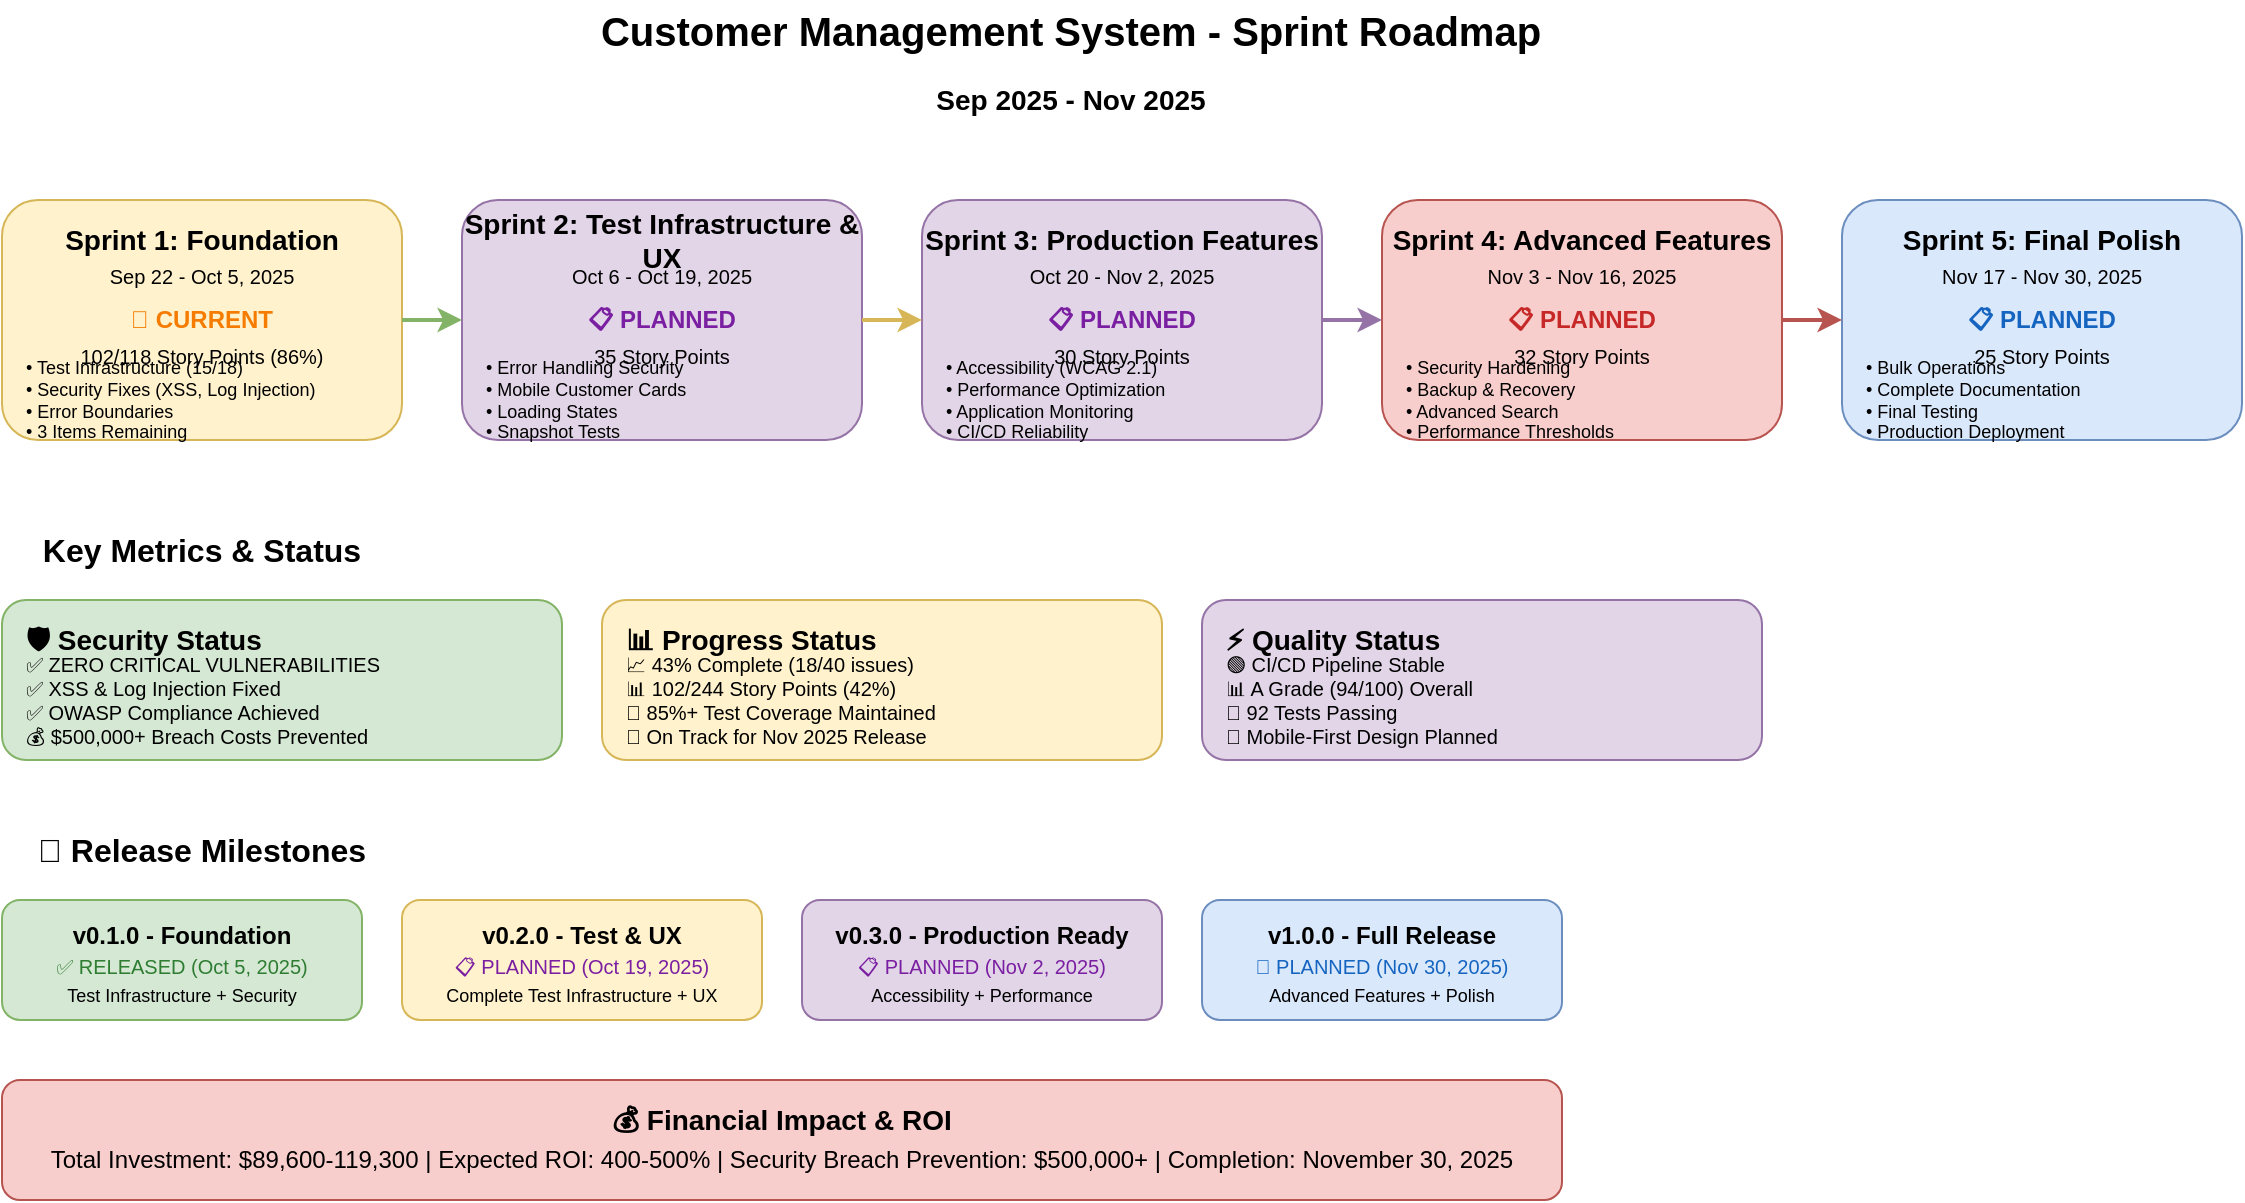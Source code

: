 <mxfile version="24.7.17">
  <diagram name="Sprint Roadmap" id="sprint-roadmap">
    <mxGraphModel dx="1422" dy="794" grid="1" gridSize="10" guides="1" tooltips="1" connect="1" arrows="1" fold="1" page="1" pageScale="1" pageWidth="1169" pageHeight="827" math="0" shadow="0">
      <root>
        <mxCell id="0" />
        <mxCell id="1" parent="0" />
        
        <!-- Title -->
        <mxCell id="title" value="Customer Management System - Sprint Roadmap" style="text;html=1;strokeColor=none;fillColor=none;align=center;verticalAlign=middle;whiteSpace=wrap;rounded=0;fontSize=20;fontStyle=1;" vertex="1" parent="1">
          <mxGeometry x="300" y="20" width="569" height="30" as="geometry" />
        </mxCell>
        
        <!-- Timeline Header -->
        <mxCell id="timeline-header" value="Sep 2025 - Nov 2025" style="text;html=1;strokeColor=none;fillColor=none;align=center;verticalAlign=middle;whiteSpace=wrap;rounded=0;fontSize=14;fontStyle=1;" vertex="1" parent="1">
          <mxGeometry x="450" y="60" width="269" height="20" as="geometry" />
        </mxCell>
        
        <!-- Sprint 1 - Foundation (CURRENT) -->
        <mxCell id="sprint1-box" value="" style="rounded=1;whiteSpace=wrap;html=1;fillColor=#fff2cc;strokeColor=#d6b656;" vertex="1" parent="1">
          <mxGeometry x="50" y="120" width="200" height="120" as="geometry" />
        </mxCell>
        <mxCell id="sprint1-title" value="Sprint 1: Foundation" style="text;html=1;strokeColor=none;fillColor=none;align=center;verticalAlign=middle;whiteSpace=wrap;rounded=0;fontSize=14;fontStyle=1;" vertex="1" parent="1">
          <mxGeometry x="50" y="130" width="200" height="20" as="geometry" />
        </mxCell>
        <mxCell id="sprint1-dates" value="Sep 22 - Oct 5, 2025" style="text;html=1;strokeColor=none;fillColor=none;align=center;verticalAlign=middle;whiteSpace=wrap;rounded=0;fontSize=10;" vertex="1" parent="1">
          <mxGeometry x="50" y="150" width="200" height="15" as="geometry" />
        </mxCell>
        <mxCell id="sprint1-status" value="🔄 CURRENT" style="text;html=1;strokeColor=none;fillColor=none;align=center;verticalAlign=middle;whiteSpace=wrap;rounded=0;fontSize=12;fontStyle=1;fontColor=#f57c00;" vertex="1" parent="1">
          <mxGeometry x="50" y="170" width="200" height="20" as="geometry" />
        </mxCell>
        <mxCell id="sprint1-points" value="102/118 Story Points (86%)" style="text;html=1;strokeColor=none;fillColor=none;align=center;verticalAlign=middle;whiteSpace=wrap;rounded=0;fontSize=10;" vertex="1" parent="1">
          <mxGeometry x="50" y="190" width="200" height="15" as="geometry" />
        </mxCell>
        <mxCell id="sprint1-achievements" value="• Test Infrastructure (15/18)&#xa;• Security Fixes (XSS, Log Injection)&#xa;• Error Boundaries&#xa;• 3 Items Remaining" style="text;html=1;strokeColor=none;fillColor=none;align=left;verticalAlign=middle;whiteSpace=wrap;rounded=0;fontSize=9;" vertex="1" parent="1">
          <mxGeometry x="60" y="205" width="180" height="30" as="geometry" />
        </mxCell>
        
        <!-- Sprint 2 - Test Infrastructure & UX (PLANNED) -->
        <mxCell id="sprint2-box" value="" style="rounded=1;whiteSpace=wrap;html=1;fillColor=#e1d5e7;strokeColor=#9673a6;" vertex="1" parent="1">
          <mxGeometry x="280" y="120" width="200" height="120" as="geometry" />
        </mxCell>
        <mxCell id="sprint2-title" value="Sprint 2: Test Infrastructure &amp; UX" style="text;html=1;strokeColor=none;fillColor=none;align=center;verticalAlign=middle;whiteSpace=wrap;rounded=0;fontSize=14;fontStyle=1;" vertex="1" parent="1">
          <mxGeometry x="280" y="130" width="200" height="20" as="geometry" />
        </mxCell>
        <mxCell id="sprint2-dates" value="Oct 6 - Oct 19, 2025" style="text;html=1;strokeColor=none;fillColor=none;align=center;verticalAlign=middle;whiteSpace=wrap;rounded=0;fontSize=10;" vertex="1" parent="1">
          <mxGeometry x="280" y="150" width="200" height="15" as="geometry" />
        </mxCell>
        <mxCell id="sprint2-status" value="📋 PLANNED" style="text;html=1;strokeColor=none;fillColor=none;align=center;verticalAlign=middle;whiteSpace=wrap;rounded=0;fontSize=12;fontStyle=1;fontColor=#7b1fa2;" vertex="1" parent="1">
          <mxGeometry x="280" y="170" width="200" height="20" as="geometry" />
        </mxCell>
        <mxCell id="sprint2-points" value="35 Story Points" style="text;html=1;strokeColor=none;fillColor=none;align=center;verticalAlign=middle;whiteSpace=wrap;rounded=0;fontSize=10;" vertex="1" parent="1">
          <mxGeometry x="280" y="190" width="200" height="15" as="geometry" />
        </mxCell>
        <mxCell id="sprint2-goals" value="• Error Handling Security&#xa;• Mobile Customer Cards&#xa;• Loading States&#xa;• Snapshot Tests" style="text;html=1;strokeColor=none;fillColor=none;align=left;verticalAlign=middle;whiteSpace=wrap;rounded=0;fontSize=9;" vertex="1" parent="1">
          <mxGeometry x="290" y="205" width="180" height="30" as="geometry" />
        </mxCell>
        
        <!-- Sprint 3 - Production Features (PLANNED) -->
        <mxCell id="sprint3-box" value="" style="rounded=1;whiteSpace=wrap;html=1;fillColor=#e1d5e7;strokeColor=#9673a6;" vertex="1" parent="1">
          <mxGeometry x="510" y="120" width="200" height="120" as="geometry" />
        </mxCell>
        <mxCell id="sprint3-title" value="Sprint 3: Production Features" style="text;html=1;strokeColor=none;fillColor=none;align=center;verticalAlign=middle;whiteSpace=wrap;rounded=0;fontSize=14;fontStyle=1;" vertex="1" parent="1">
          <mxGeometry x="510" y="130" width="200" height="20" as="geometry" />
        </mxCell>
        <mxCell id="sprint3-dates" value="Oct 20 - Nov 2, 2025" style="text;html=1;strokeColor=none;fillColor=none;align=center;verticalAlign=middle;whiteSpace=wrap;rounded=0;fontSize=10;" vertex="1" parent="1">
          <mxGeometry x="510" y="150" width="200" height="15" as="geometry" />
        </mxCell>
        <mxCell id="sprint3-status" value="📋 PLANNED" style="text;html=1;strokeColor=none;fillColor=none;align=center;verticalAlign=middle;whiteSpace=wrap;rounded=0;fontSize=12;fontStyle=1;fontColor=#7b1fa2;" vertex="1" parent="1">
          <mxGeometry x="510" y="170" width="200" height="20" as="geometry" />
        </mxCell>
        <mxCell id="sprint3-points" value="30 Story Points" style="text;html=1;strokeColor=none;fillColor=none;align=center;verticalAlign=middle;whiteSpace=wrap;rounded=0;fontSize=10;" vertex="1" parent="1">
          <mxGeometry x="510" y="190" width="200" height="15" as="geometry" />
        </mxCell>
        <mxCell id="sprint3-goals" value="• Accessibility (WCAG 2.1)&#xa;• Performance Optimization&#xa;• Application Monitoring&#xa;• CI/CD Reliability" style="text;html=1;strokeColor=none;fillColor=none;align=left;verticalAlign=middle;whiteSpace=wrap;rounded=0;fontSize=9;" vertex="1" parent="1">
          <mxGeometry x="520" y="205" width="180" height="30" as="geometry" />
        </mxCell>
        
        <!-- Sprint 4 - Advanced Features (PLANNED) -->
        <mxCell id="sprint4-box" value="" style="rounded=1;whiteSpace=wrap;html=1;fillColor=#f8cecc;strokeColor=#b85450;" vertex="1" parent="1">
          <mxGeometry x="740" y="120" width="200" height="120" as="geometry" />
        </mxCell>
        <mxCell id="sprint4-title" value="Sprint 4: Advanced Features" style="text;html=1;strokeColor=none;fillColor=none;align=center;verticalAlign=middle;whiteSpace=wrap;rounded=0;fontSize=14;fontStyle=1;" vertex="1" parent="1">
          <mxGeometry x="740" y="130" width="200" height="20" as="geometry" />
        </mxCell>
        <mxCell id="sprint4-dates" value="Nov 3 - Nov 16, 2025" style="text;html=1;strokeColor=none;fillColor=none;align=center;verticalAlign=middle;whiteSpace=wrap;rounded=0;fontSize=10;" vertex="1" parent="1">
          <mxGeometry x="740" y="150" width="200" height="15" as="geometry" />
        </mxCell>
        <mxCell id="sprint4-status" value="📋 PLANNED" style="text;html=1;strokeColor=none;fillColor=none;align=center;verticalAlign=middle;whiteSpace=wrap;rounded=0;fontSize=12;fontStyle=1;fontColor=#c62828;" vertex="1" parent="1">
          <mxGeometry x="740" y="170" width="200" height="20" as="geometry" />
        </mxCell>
        <mxCell id="sprint4-points" value="32 Story Points" style="text;html=1;strokeColor=none;fillColor=none;align=center;verticalAlign=middle;whiteSpace=wrap;rounded=0;fontSize=10;" vertex="1" parent="1">
          <mxGeometry x="740" y="190" width="200" height="15" as="geometry" />
        </mxCell>
        <mxCell id="sprint4-goals" value="• Security Hardening&#xa;• Backup &amp; Recovery&#xa;• Advanced Search&#xa;• Performance Thresholds" style="text;html=1;strokeColor=none;fillColor=none;align=left;verticalAlign=middle;whiteSpace=wrap;rounded=0;fontSize=9;" vertex="1" parent="1">
          <mxGeometry x="750" y="205" width="180" height="30" as="geometry" />
        </mxCell>
        
        <!-- Sprint 5 - Final Polish (PLANNED) -->
        <mxCell id="sprint5-box" value="" style="rounded=1;whiteSpace=wrap;html=1;fillColor=#dae8fc;strokeColor=#6c8ebf;" vertex="1" parent="1">
          <mxGeometry x="970" y="120" width="200" height="120" as="geometry" />
        </mxCell>
        <mxCell id="sprint5-title" value="Sprint 5: Final Polish" style="text;html=1;strokeColor=none;fillColor=none;align=center;verticalAlign=middle;whiteSpace=wrap;rounded=0;fontSize=14;fontStyle=1;" vertex="1" parent="1">
          <mxGeometry x="970" y="130" width="200" height="20" as="geometry" />
        </mxCell>
        <mxCell id="sprint5-dates" value="Nov 17 - Nov 30, 2025" style="text;html=1;strokeColor=none;fillColor=none;align=center;verticalAlign=middle;whiteSpace=wrap;rounded=0;fontSize=10;" vertex="1" parent="1">
          <mxGeometry x="970" y="150" width="200" height="15" as="geometry" />
        </mxCell>
        <mxCell id="sprint5-status" value="📋 PLANNED" style="text;html=1;strokeColor=none;fillColor=none;align=center;verticalAlign=middle;whiteSpace=wrap;rounded=0;fontSize=12;fontStyle=1;fontColor=#1565c0;" vertex="1" parent="1">
          <mxGeometry x="970" y="170" width="200" height="20" as="geometry" />
        </mxCell>
        <mxCell id="sprint5-points" value="25 Story Points" style="text;html=1;strokeColor=none;fillColor=none;align=center;verticalAlign=middle;whiteSpace=wrap;rounded=0;fontSize=10;" vertex="1" parent="1">
          <mxGeometry x="970" y="190" width="200" height="15" as="geometry" />
        </mxCell>
        <mxCell id="sprint5-goals" value="• Bulk Operations&#xa;• Complete Documentation&#xa;• Final Testing&#xa;• Production Deployment" style="text;html=1;strokeColor=none;fillColor=none;align=left;verticalAlign=middle;whiteSpace=wrap;rounded=0;fontSize=9;" vertex="1" parent="1">
          <mxGeometry x="980" y="205" width="180" height="30" as="geometry" />
        </mxCell>
        
        <!-- Progress Arrows -->
        <mxCell id="arrow1" value="" style="endArrow=classic;html=1;rounded=0;strokeWidth=2;strokeColor=#82b366;" edge="1" parent="1">
          <mxGeometry width="50" height="50" relative="1" as="geometry">
            <mxPoint x="250" y="180" as="sourcePoint" />
            <mxPoint x="280" y="180" as="targetPoint" />
          </mxGeometry>
        </mxCell>
        <mxCell id="arrow2" value="" style="endArrow=classic;html=1;rounded=0;strokeWidth=2;strokeColor=#d6b656;" edge="1" parent="1">
          <mxGeometry width="50" height="50" relative="1" as="geometry">
            <mxPoint x="480" y="180" as="sourcePoint" />
            <mxPoint x="510" y="180" as="targetPoint" />
          </mxGeometry>
        </mxCell>
        <mxCell id="arrow3" value="" style="endArrow=classic;html=1;rounded=0;strokeWidth=2;strokeColor=#9673a6;" edge="1" parent="1">
          <mxGeometry width="50" height="50" relative="1" as="geometry">
            <mxPoint x="710" y="180" as="sourcePoint" />
            <mxPoint x="740" y="180" as="targetPoint" />
          </mxGeometry>
        </mxCell>
        <mxCell id="arrow4" value="" style="endArrow=classic;html=1;rounded=0;strokeWidth=2;strokeColor=#b85450;" edge="1" parent="1">
          <mxGeometry width="50" height="50" relative="1" as="geometry">
            <mxPoint x="940" y="180" as="sourcePoint" />
            <mxPoint x="970" y="180" as="targetPoint" />
          </mxGeometry>
        </mxCell>
        
        <!-- Key Metrics Section -->
        <mxCell id="metrics-title" value="Key Metrics &amp; Status" style="text;html=1;strokeColor=none;fillColor=none;align=center;verticalAlign=middle;whiteSpace=wrap;rounded=0;fontSize=16;fontStyle=1;" vertex="1" parent="1">
          <mxGeometry x="50" y="280" width="200" height="30" as="geometry" />
        </mxCell>
        
        <!-- Security Status -->
        <mxCell id="security-box" value="" style="rounded=1;whiteSpace=wrap;html=1;fillColor=#d5e8d4;strokeColor=#82b366;" vertex="1" parent="1">
          <mxGeometry x="50" y="320" width="280" height="80" as="geometry" />
        </mxCell>
        <mxCell id="security-title" value="🛡️ Security Status" style="text;html=1;strokeColor=none;fillColor=none;align=left;verticalAlign=middle;whiteSpace=wrap;rounded=0;fontSize=14;fontStyle=1;" vertex="1" parent="1">
          <mxGeometry x="60" y="330" width="260" height="20" as="geometry" />
        </mxCell>
        <mxCell id="security-status" value="✅ ZERO CRITICAL VULNERABILITIES&#xa;✅ XSS &amp; Log Injection Fixed&#xa;✅ OWASP Compliance Achieved&#xa;💰 $500,000+ Breach Costs Prevented" style="text;html=1;strokeColor=none;fillColor=none;align=left;verticalAlign=middle;whiteSpace=wrap;rounded=0;fontSize=10;" vertex="1" parent="1">
          <mxGeometry x="60" y="350" width="260" height="40" as="geometry" />
        </mxCell>
        
        <!-- Progress Status -->
        <mxCell id="progress-box" value="" style="rounded=1;whiteSpace=wrap;html=1;fillColor=#fff2cc;strokeColor=#d6b656;" vertex="1" parent="1">
          <mxGeometry x="350" y="320" width="280" height="80" as="geometry" />
        </mxCell>
        <mxCell id="progress-title" value="📊 Progress Status" style="text;html=1;strokeColor=none;fillColor=none;align=left;verticalAlign=middle;whiteSpace=wrap;rounded=0;fontSize=14;fontStyle=1;" vertex="1" parent="1">
          <mxGeometry x="360" y="330" width="260" height="20" as="geometry" />
        </mxCell>
        <mxCell id="progress-status" value="📈 43% Complete (18/40 issues)&#xa;📊 102/244 Story Points (42%)&#xa;🧪 85%+ Test Coverage Maintained&#xa;🚀 On Track for Nov 2025 Release" style="text;html=1;strokeColor=none;fillColor=none;align=left;verticalAlign=middle;whiteSpace=wrap;rounded=0;fontSize=10;" vertex="1" parent="1">
          <mxGeometry x="360" y="350" width="260" height="40" as="geometry" />
        </mxCell>
        
        <!-- Quality Status -->
        <mxCell id="quality-box" value="" style="rounded=1;whiteSpace=wrap;html=1;fillColor=#e1d5e7;strokeColor=#9673a6;" vertex="1" parent="1">
          <mxGeometry x="650" y="320" width="280" height="80" as="geometry" />
        </mxCell>
        <mxCell id="quality-title" value="⚡ Quality Status" style="text;html=1;strokeColor=none;fillColor=none;align=left;verticalAlign=middle;whiteSpace=wrap;rounded=0;fontSize=14;fontStyle=1;" vertex="1" parent="1">
          <mxGeometry x="660" y="330" width="260" height="20" as="geometry" />
        </mxCell>
        <mxCell id="quality-status" value="🟢 CI/CD Pipeline Stable&#xa;📊 A Grade (94/100) Overall&#xa;🧪 92 Tests Passing&#xa;📱 Mobile-First Design Planned" style="text;html=1;strokeColor=none;fillColor=none;align=left;verticalAlign=middle;whiteSpace=wrap;rounded=0;fontSize=10;" vertex="1" parent="1">
          <mxGeometry x="660" y="350" width="260" height="40" as="geometry" />
        </mxCell>
        
        <!-- Release Milestones -->
        <mxCell id="milestones-title" value="🎯 Release Milestones" style="text;html=1;strokeColor=none;fillColor=none;align=center;verticalAlign=middle;whiteSpace=wrap;rounded=0;fontSize=16;fontStyle=1;" vertex="1" parent="1">
          <mxGeometry x="50" y="430" width="200" height="30" as="geometry" />
        </mxCell>
        
        <!-- v0.1.0 -->
        <mxCell id="v010-box" value="" style="rounded=1;whiteSpace=wrap;html=1;fillColor=#d5e8d4;strokeColor=#82b366;" vertex="1" parent="1">
          <mxGeometry x="50" y="470" width="180" height="60" as="geometry" />
        </mxCell>
        <mxCell id="v010-title" value="v0.1.0 - Foundation" style="text;html=1;strokeColor=none;fillColor=none;align=center;verticalAlign=middle;whiteSpace=wrap;rounded=0;fontSize=12;fontStyle=1;" vertex="1" parent="1">
          <mxGeometry x="50" y="480" width="180" height="15" as="geometry" />
        </mxCell>
        <mxCell id="v010-status" value="✅ RELEASED (Oct 5, 2025)" style="text;html=1;strokeColor=none;fillColor=none;align=center;verticalAlign=middle;whiteSpace=wrap;rounded=0;fontSize=10;fontColor=#2e7d32;" vertex="1" parent="1">
          <mxGeometry x="50" y="495" width="180" height="15" as="geometry" />
        </mxCell>
        <mxCell id="v010-desc" value="Test Infrastructure + Security" style="text;html=1;strokeColor=none;fillColor=none;align=center;verticalAlign=middle;whiteSpace=wrap;rounded=0;fontSize=9;" vertex="1" parent="1">
          <mxGeometry x="50" y="510" width="180" height="15" as="geometry" />
        </mxCell>
        
        <!-- v0.2.0 -->
        <mxCell id="v020-box" value="" style="rounded=1;whiteSpace=wrap;html=1;fillColor=#fff2cc;strokeColor=#d6b656;" vertex="1" parent="1">
          <mxGeometry x="250" y="470" width="180" height="60" as="geometry" />
        </mxCell>
        <mxCell id="v020-title" value="v0.2.0 - Test &amp; UX" style="text;html=1;strokeColor=none;fillColor=none;align=center;verticalAlign=middle;whiteSpace=wrap;rounded=0;fontSize=12;fontStyle=1;" vertex="1" parent="1">
          <mxGeometry x="250" y="480" width="180" height="15" as="geometry" />
        </mxCell>
        <mxCell id="v020-status" value="📋 PLANNED (Oct 19, 2025)" style="text;html=1;strokeColor=none;fillColor=none;align=center;verticalAlign=middle;whiteSpace=wrap;rounded=0;fontSize=10;fontColor=#7b1fa2;" vertex="1" parent="1">
          <mxGeometry x="250" y="495" width="180" height="15" as="geometry" />
        </mxCell>
        <mxCell id="v020-desc" value="Complete Test Infrastructure + UX" style="text;html=1;strokeColor=none;fillColor=none;align=center;verticalAlign=middle;whiteSpace=wrap;rounded=0;fontSize=9;" vertex="1" parent="1">
          <mxGeometry x="250" y="510" width="180" height="15" as="geometry" />
        </mxCell>
        
        <!-- v0.3.0 -->
        <mxCell id="v030-box" value="" style="rounded=1;whiteSpace=wrap;html=1;fillColor=#e1d5e7;strokeColor=#9673a6;" vertex="1" parent="1">
          <mxGeometry x="450" y="470" width="180" height="60" as="geometry" />
        </mxCell>
        <mxCell id="v030-title" value="v0.3.0 - Production Ready" style="text;html=1;strokeColor=none;fillColor=none;align=center;verticalAlign=middle;whiteSpace=wrap;rounded=0;fontSize=12;fontStyle=1;" vertex="1" parent="1">
          <mxGeometry x="450" y="480" width="180" height="15" as="geometry" />
        </mxCell>
        <mxCell id="v030-status" value="📋 PLANNED (Nov 2, 2025)" style="text;html=1;strokeColor=none;fillColor=none;align=center;verticalAlign=middle;whiteSpace=wrap;rounded=0;fontSize=10;fontColor=#7b1fa2;" vertex="1" parent="1">
          <mxGeometry x="450" y="495" width="180" height="15" as="geometry" />
        </mxCell>
        <mxCell id="v030-desc" value="Accessibility + Performance" style="text;html=1;strokeColor=none;fillColor=none;align=center;verticalAlign=middle;whiteSpace=wrap;rounded=0;fontSize=9;" vertex="1" parent="1">
          <mxGeometry x="450" y="510" width="180" height="15" as="geometry" />
        </mxCell>
        
        <!-- v1.0.0 -->
        <mxCell id="v100-box" value="" style="rounded=1;whiteSpace=wrap;html=1;fillColor=#dae8fc;strokeColor=#6c8ebf;" vertex="1" parent="1">
          <mxGeometry x="650" y="470" width="180" height="60" as="geometry" />
        </mxCell>
        <mxCell id="v100-title" value="v1.0.0 - Full Release" style="text;html=1;strokeColor=none;fillColor=none;align=center;verticalAlign=middle;whiteSpace=wrap;rounded=0;fontSize=12;fontStyle=1;" vertex="1" parent="1">
          <mxGeometry x="650" y="480" width="180" height="15" as="geometry" />
        </mxCell>
        <mxCell id="v100-status" value="🎉 PLANNED (Nov 30, 2025)" style="text;html=1;strokeColor=none;fillColor=none;align=center;verticalAlign=middle;whiteSpace=wrap;rounded=0;fontSize=10;fontColor=#1565c0;" vertex="1" parent="1">
          <mxGeometry x="650" y="495" width="180" height="15" as="geometry" />
        </mxCell>
        <mxCell id="v100-desc" value="Advanced Features + Polish" style="text;html=1;strokeColor=none;fillColor=none;align=center;verticalAlign=middle;whiteSpace=wrap;rounded=0;fontSize=9;" vertex="1" parent="1">
          <mxGeometry x="650" y="510" width="180" height="15" as="geometry" />
        </mxCell>
        
        <!-- ROI Information -->
        <mxCell id="roi-box" value="" style="rounded=1;whiteSpace=wrap;html=1;fillColor=#f8cecc;strokeColor=#b85450;" vertex="1" parent="1">
          <mxGeometry x="50" y="560" width="780" height="60" as="geometry" />
        </mxCell>
        <mxCell id="roi-title" value="💰 Financial Impact &amp; ROI" style="text;html=1;strokeColor=none;fillColor=none;align=center;verticalAlign=middle;whiteSpace=wrap;rounded=0;fontSize=14;fontStyle=1;" vertex="1" parent="1">
          <mxGeometry x="50" y="570" width="780" height="20" as="geometry" />
        </mxCell>
        <mxCell id="roi-details" value="Total Investment: $89,600-119,300 | Expected ROI: 400-500% | Security Breach Prevention: $500,000+ | Completion: November 30, 2025" style="text;html=1;strokeColor=none;fillColor=none;align=center;verticalAlign=middle;whiteSpace=wrap;rounded=0;fontSize=12;" vertex="1" parent="1">
          <mxGeometry x="50" y="590" width="780" height="20" as="geometry" />
        </mxCell>
        
      </root>
    </mxGraphModel>
  </diagram>
</mxfile>